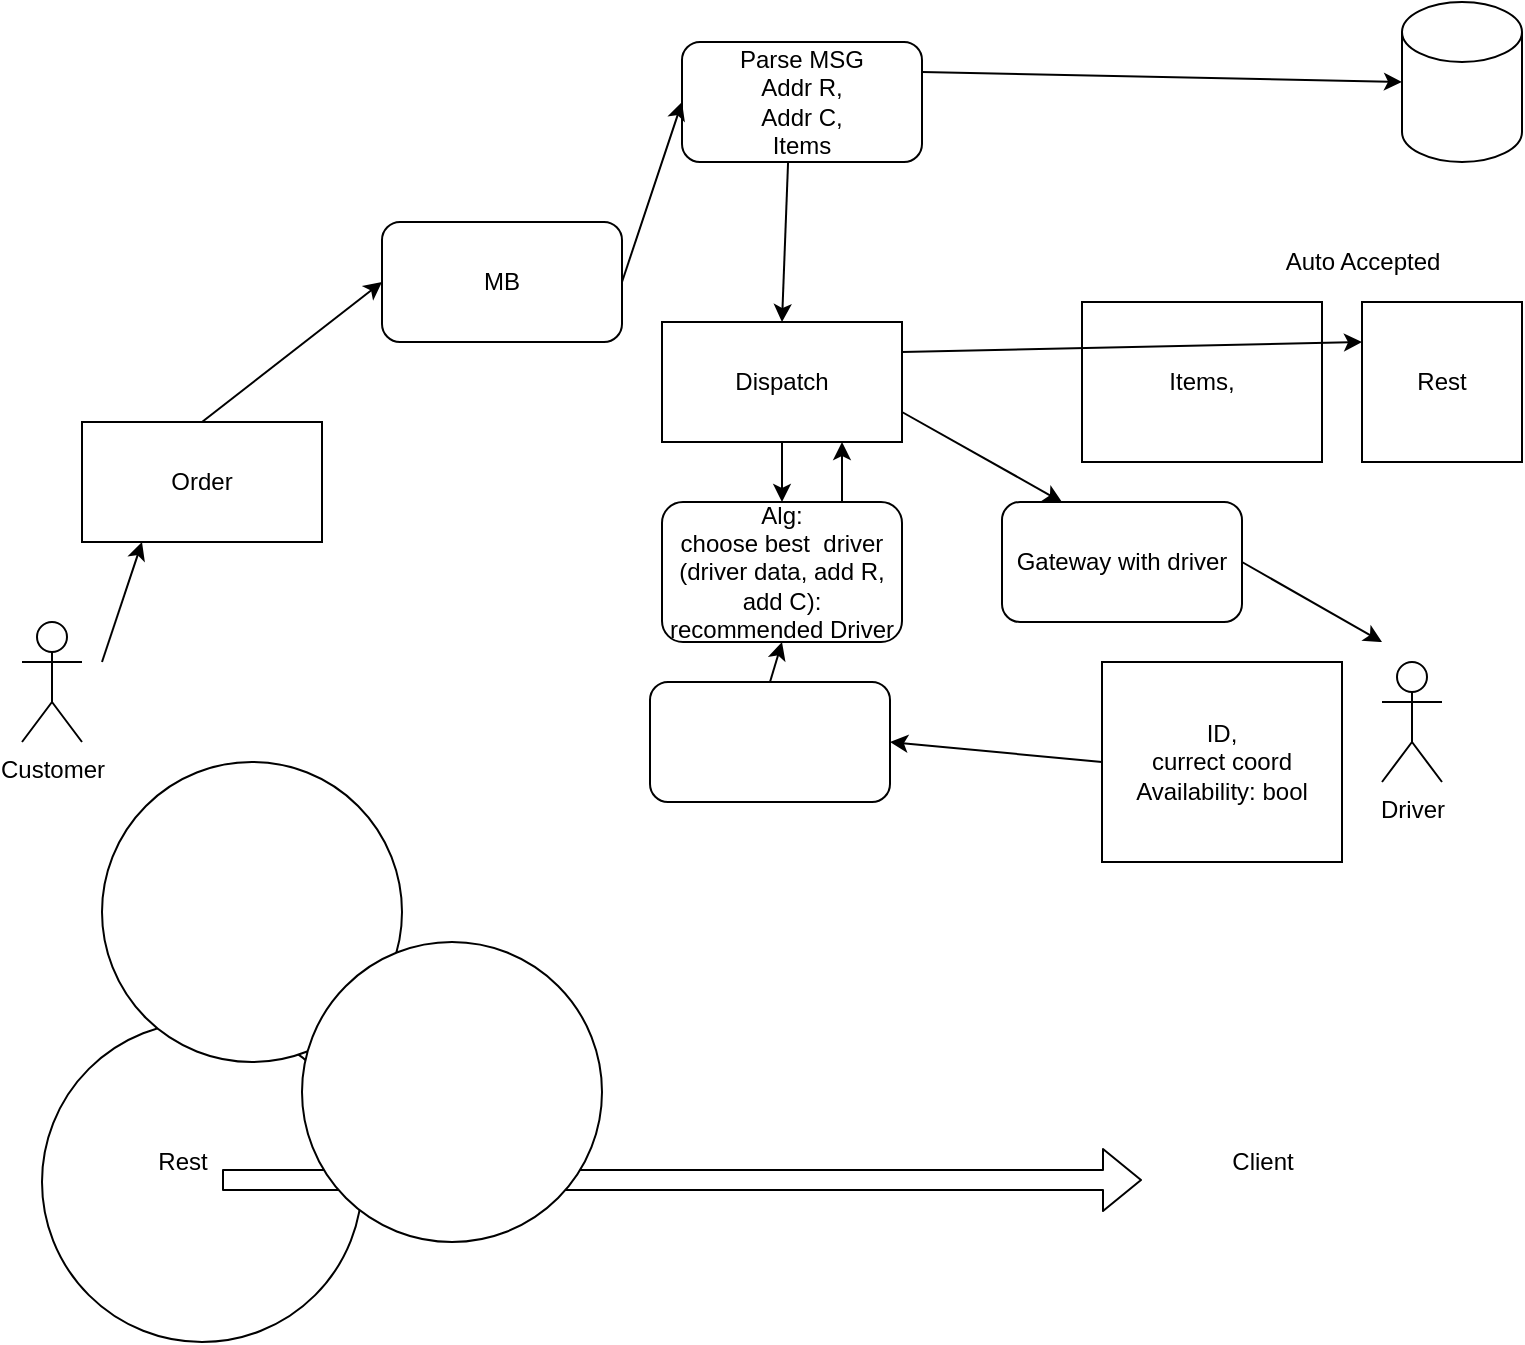 <mxfile version="14.9.5" type="github">
  <diagram id="mHD99Kx1DCbPuy0_weEk" name="Page-1">
    <mxGraphModel dx="1382" dy="764" grid="1" gridSize="10" guides="1" tooltips="1" connect="1" arrows="1" fold="1" page="1" pageScale="1" pageWidth="827" pageHeight="1169" math="0" shadow="0">
      <root>
        <mxCell id="0" />
        <mxCell id="1" parent="0" />
        <mxCell id="ZjRL3OcsNttaLOGXNn2v-34" value="" style="ellipse;whiteSpace=wrap;html=1;aspect=fixed;" vertex="1" parent="1">
          <mxGeometry x="50" y="530" width="160" height="160" as="geometry" />
        </mxCell>
        <mxCell id="ZjRL3OcsNttaLOGXNn2v-1" value="Order" style="rounded=0;whiteSpace=wrap;html=1;" vertex="1" parent="1">
          <mxGeometry x="70" y="230" width="120" height="60" as="geometry" />
        </mxCell>
        <mxCell id="ZjRL3OcsNttaLOGXNn2v-2" value="Dispatch" style="rounded=0;whiteSpace=wrap;html=1;" vertex="1" parent="1">
          <mxGeometry x="360" y="180" width="120" height="60" as="geometry" />
        </mxCell>
        <mxCell id="ZjRL3OcsNttaLOGXNn2v-3" value="Driver" style="shape=umlActor;verticalLabelPosition=bottom;verticalAlign=top;html=1;outlineConnect=0;" vertex="1" parent="1">
          <mxGeometry x="720" y="350" width="30" height="60" as="geometry" />
        </mxCell>
        <mxCell id="ZjRL3OcsNttaLOGXNn2v-4" value="Rest" style="whiteSpace=wrap;html=1;aspect=fixed;" vertex="1" parent="1">
          <mxGeometry x="710" y="170" width="80" height="80" as="geometry" />
        </mxCell>
        <mxCell id="ZjRL3OcsNttaLOGXNn2v-5" value="" style="endArrow=classic;html=1;entryX=0.25;entryY=1;entryDx=0;entryDy=0;" edge="1" parent="1" target="ZjRL3OcsNttaLOGXNn2v-1">
          <mxGeometry width="50" height="50" relative="1" as="geometry">
            <mxPoint x="80" y="350" as="sourcePoint" />
            <mxPoint x="440" y="360" as="targetPoint" />
          </mxGeometry>
        </mxCell>
        <mxCell id="ZjRL3OcsNttaLOGXNn2v-6" value="Customer" style="shape=umlActor;verticalLabelPosition=bottom;verticalAlign=top;html=1;outlineConnect=0;" vertex="1" parent="1">
          <mxGeometry x="40" y="330" width="30" height="60" as="geometry" />
        </mxCell>
        <mxCell id="ZjRL3OcsNttaLOGXNn2v-7" value="ID,&lt;br&gt;currect coord&lt;br&gt;Availability: bool&lt;br&gt;" style="rounded=0;whiteSpace=wrap;html=1;" vertex="1" parent="1">
          <mxGeometry x="580" y="350" width="120" height="100" as="geometry" />
        </mxCell>
        <mxCell id="ZjRL3OcsNttaLOGXNn2v-8" value="Items,&lt;br&gt;" style="rounded=0;whiteSpace=wrap;html=1;" vertex="1" parent="1">
          <mxGeometry x="570" y="170" width="120" height="80" as="geometry" />
        </mxCell>
        <mxCell id="ZjRL3OcsNttaLOGXNn2v-9" value="MB" style="rounded=1;whiteSpace=wrap;html=1;" vertex="1" parent="1">
          <mxGeometry x="220" y="130" width="120" height="60" as="geometry" />
        </mxCell>
        <mxCell id="ZjRL3OcsNttaLOGXNn2v-10" value="" style="endArrow=classic;html=1;entryX=0;entryY=0.5;entryDx=0;entryDy=0;entryPerimeter=0;" edge="1" parent="1" target="ZjRL3OcsNttaLOGXNn2v-9">
          <mxGeometry width="50" height="50" relative="1" as="geometry">
            <mxPoint x="130" y="230" as="sourcePoint" />
            <mxPoint x="180" y="180" as="targetPoint" />
          </mxGeometry>
        </mxCell>
        <mxCell id="ZjRL3OcsNttaLOGXNn2v-11" value="Parse MSG&lt;br&gt;Addr R,&lt;br&gt;Addr C,&lt;br&gt;Items" style="rounded=1;whiteSpace=wrap;html=1;" vertex="1" parent="1">
          <mxGeometry x="370" y="40" width="120" height="60" as="geometry" />
        </mxCell>
        <mxCell id="ZjRL3OcsNttaLOGXNn2v-12" value="" style="endArrow=classic;html=1;exitX=1;exitY=0.5;exitDx=0;exitDy=0;entryX=0;entryY=0.5;entryDx=0;entryDy=0;" edge="1" parent="1" source="ZjRL3OcsNttaLOGXNn2v-9" target="ZjRL3OcsNttaLOGXNn2v-11">
          <mxGeometry width="50" height="50" relative="1" as="geometry">
            <mxPoint x="370" y="240" as="sourcePoint" />
            <mxPoint x="420" y="190" as="targetPoint" />
          </mxGeometry>
        </mxCell>
        <mxCell id="ZjRL3OcsNttaLOGXNn2v-13" value="" style="shape=cylinder3;whiteSpace=wrap;html=1;boundedLbl=1;backgroundOutline=1;size=15;" vertex="1" parent="1">
          <mxGeometry x="730" y="20" width="60" height="80" as="geometry" />
        </mxCell>
        <mxCell id="ZjRL3OcsNttaLOGXNn2v-14" value="" style="endArrow=classic;html=1;exitX=1;exitY=0.25;exitDx=0;exitDy=0;entryX=0;entryY=0.5;entryDx=0;entryDy=0;entryPerimeter=0;" edge="1" parent="1" source="ZjRL3OcsNttaLOGXNn2v-11" target="ZjRL3OcsNttaLOGXNn2v-13">
          <mxGeometry width="50" height="50" relative="1" as="geometry">
            <mxPoint x="390" y="360" as="sourcePoint" />
            <mxPoint x="440" y="310" as="targetPoint" />
          </mxGeometry>
        </mxCell>
        <mxCell id="ZjRL3OcsNttaLOGXNn2v-15" value="" style="endArrow=classic;html=1;exitX=0.442;exitY=1;exitDx=0;exitDy=0;exitPerimeter=0;entryX=0.5;entryY=0;entryDx=0;entryDy=0;" edge="1" parent="1" source="ZjRL3OcsNttaLOGXNn2v-11" target="ZjRL3OcsNttaLOGXNn2v-2">
          <mxGeometry width="50" height="50" relative="1" as="geometry">
            <mxPoint x="390" y="370" as="sourcePoint" />
            <mxPoint x="440" y="320" as="targetPoint" />
          </mxGeometry>
        </mxCell>
        <mxCell id="ZjRL3OcsNttaLOGXNn2v-16" value="" style="endArrow=classic;html=1;exitX=1;exitY=0.25;exitDx=0;exitDy=0;entryX=0;entryY=0.25;entryDx=0;entryDy=0;" edge="1" parent="1" source="ZjRL3OcsNttaLOGXNn2v-2" target="ZjRL3OcsNttaLOGXNn2v-4">
          <mxGeometry width="50" height="50" relative="1" as="geometry">
            <mxPoint x="390" y="370" as="sourcePoint" />
            <mxPoint x="440" y="320" as="targetPoint" />
          </mxGeometry>
        </mxCell>
        <mxCell id="ZjRL3OcsNttaLOGXNn2v-17" value="Auto Accepted" style="text;html=1;align=center;verticalAlign=middle;resizable=0;points=[];autosize=1;strokeColor=none;" vertex="1" parent="1">
          <mxGeometry x="665" y="140" width="90" height="20" as="geometry" />
        </mxCell>
        <mxCell id="ZjRL3OcsNttaLOGXNn2v-18" value="" style="rounded=1;whiteSpace=wrap;html=1;" vertex="1" parent="1">
          <mxGeometry x="354" y="360" width="120" height="60" as="geometry" />
        </mxCell>
        <mxCell id="ZjRL3OcsNttaLOGXNn2v-19" value="" style="endArrow=classic;html=1;exitX=0;exitY=0.5;exitDx=0;exitDy=0;entryX=1;entryY=0.5;entryDx=0;entryDy=0;" edge="1" parent="1" source="ZjRL3OcsNttaLOGXNn2v-7" target="ZjRL3OcsNttaLOGXNn2v-18">
          <mxGeometry width="50" height="50" relative="1" as="geometry">
            <mxPoint x="390" y="370" as="sourcePoint" />
            <mxPoint x="440" y="320" as="targetPoint" />
          </mxGeometry>
        </mxCell>
        <mxCell id="ZjRL3OcsNttaLOGXNn2v-20" value="Alg:&lt;br&gt;choose best&amp;nbsp; driver (driver data, add R, add C):&lt;br&gt;recommended Driver" style="rounded=1;whiteSpace=wrap;html=1;" vertex="1" parent="1">
          <mxGeometry x="360" y="270" width="120" height="70" as="geometry" />
        </mxCell>
        <mxCell id="ZjRL3OcsNttaLOGXNn2v-21" value="" style="endArrow=classic;html=1;exitX=0.5;exitY=0;exitDx=0;exitDy=0;entryX=0.5;entryY=1;entryDx=0;entryDy=0;" edge="1" parent="1" source="ZjRL3OcsNttaLOGXNn2v-18" target="ZjRL3OcsNttaLOGXNn2v-20">
          <mxGeometry width="50" height="50" relative="1" as="geometry">
            <mxPoint x="450" y="520" as="sourcePoint" />
            <mxPoint x="500" y="470" as="targetPoint" />
          </mxGeometry>
        </mxCell>
        <mxCell id="ZjRL3OcsNttaLOGXNn2v-22" value="" style="endArrow=classic;html=1;exitX=0.5;exitY=1;exitDx=0;exitDy=0;entryX=0.5;entryY=0;entryDx=0;entryDy=0;" edge="1" parent="1" source="ZjRL3OcsNttaLOGXNn2v-2" target="ZjRL3OcsNttaLOGXNn2v-20">
          <mxGeometry width="50" height="50" relative="1" as="geometry">
            <mxPoint x="500" y="270" as="sourcePoint" />
            <mxPoint x="550" y="220" as="targetPoint" />
          </mxGeometry>
        </mxCell>
        <mxCell id="ZjRL3OcsNttaLOGXNn2v-23" value="Gateway with driver" style="rounded=1;whiteSpace=wrap;html=1;" vertex="1" parent="1">
          <mxGeometry x="530" y="270" width="120" height="60" as="geometry" />
        </mxCell>
        <mxCell id="ZjRL3OcsNttaLOGXNn2v-24" value="" style="endArrow=classic;html=1;exitX=0.75;exitY=0;exitDx=0;exitDy=0;entryX=0.75;entryY=1;entryDx=0;entryDy=0;" edge="1" parent="1" source="ZjRL3OcsNttaLOGXNn2v-20" target="ZjRL3OcsNttaLOGXNn2v-2">
          <mxGeometry width="50" height="50" relative="1" as="geometry">
            <mxPoint x="510" y="540" as="sourcePoint" />
            <mxPoint x="560" y="490" as="targetPoint" />
          </mxGeometry>
        </mxCell>
        <mxCell id="ZjRL3OcsNttaLOGXNn2v-25" value="" style="endArrow=classic;html=1;exitX=1;exitY=0.75;exitDx=0;exitDy=0;entryX=0.25;entryY=0;entryDx=0;entryDy=0;" edge="1" parent="1" source="ZjRL3OcsNttaLOGXNn2v-2" target="ZjRL3OcsNttaLOGXNn2v-23">
          <mxGeometry width="50" height="50" relative="1" as="geometry">
            <mxPoint x="510" y="270" as="sourcePoint" />
            <mxPoint x="560" y="220" as="targetPoint" />
          </mxGeometry>
        </mxCell>
        <mxCell id="ZjRL3OcsNttaLOGXNn2v-26" value="" style="endArrow=classic;html=1;exitX=1;exitY=0.5;exitDx=0;exitDy=0;" edge="1" parent="1" source="ZjRL3OcsNttaLOGXNn2v-23">
          <mxGeometry width="50" height="50" relative="1" as="geometry">
            <mxPoint x="590" y="400" as="sourcePoint" />
            <mxPoint x="720" y="340" as="targetPoint" />
          </mxGeometry>
        </mxCell>
        <mxCell id="ZjRL3OcsNttaLOGXNn2v-28" value="" style="shape=flexArrow;endArrow=classic;html=1;" edge="1" parent="1">
          <mxGeometry width="50" height="50" relative="1" as="geometry">
            <mxPoint x="140" y="609" as="sourcePoint" />
            <mxPoint x="600" y="609" as="targetPoint" />
          </mxGeometry>
        </mxCell>
        <mxCell id="ZjRL3OcsNttaLOGXNn2v-29" value="Rest" style="text;html=1;align=center;verticalAlign=middle;resizable=0;points=[];autosize=1;strokeColor=none;" vertex="1" parent="1">
          <mxGeometry x="100" y="590" width="40" height="20" as="geometry" />
        </mxCell>
        <mxCell id="ZjRL3OcsNttaLOGXNn2v-30" value="Client" style="text;html=1;align=center;verticalAlign=middle;resizable=0;points=[];autosize=1;strokeColor=none;" vertex="1" parent="1">
          <mxGeometry x="635" y="590" width="50" height="20" as="geometry" />
        </mxCell>
        <mxCell id="ZjRL3OcsNttaLOGXNn2v-35" value="" style="ellipse;whiteSpace=wrap;html=1;aspect=fixed;" vertex="1" parent="1">
          <mxGeometry x="80" y="400" width="150" height="150" as="geometry" />
        </mxCell>
        <mxCell id="ZjRL3OcsNttaLOGXNn2v-36" value="" style="ellipse;whiteSpace=wrap;html=1;aspect=fixed;" vertex="1" parent="1">
          <mxGeometry x="180" y="490" width="150" height="150" as="geometry" />
        </mxCell>
      </root>
    </mxGraphModel>
  </diagram>
</mxfile>

